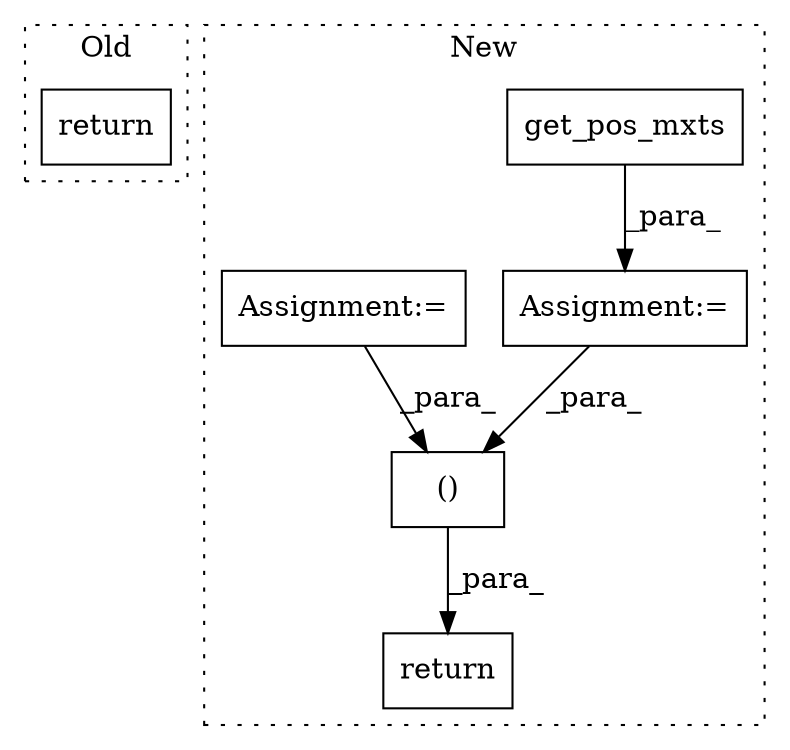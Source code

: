 digraph G {
subgraph cluster0 {
1 [label="return" a="41" s="19026" l="7" shape="box"];
label = "Old";
style="dotted";
}
subgraph cluster1 {
2 [label="get_pos_mxts" a="32" s="23366" l="14" shape="box"];
3 [label="()" a="106" s="23604" l="51" shape="box"];
4 [label="return" a="41" s="23592" l="12" shape="box"];
5 [label="Assignment:=" a="7" s="23325" l="1" shape="box"];
6 [label="Assignment:=" a="7" s="23151" l="19" shape="box"];
label = "New";
style="dotted";
}
2 -> 5 [label="_para_"];
3 -> 4 [label="_para_"];
5 -> 3 [label="_para_"];
6 -> 3 [label="_para_"];
}